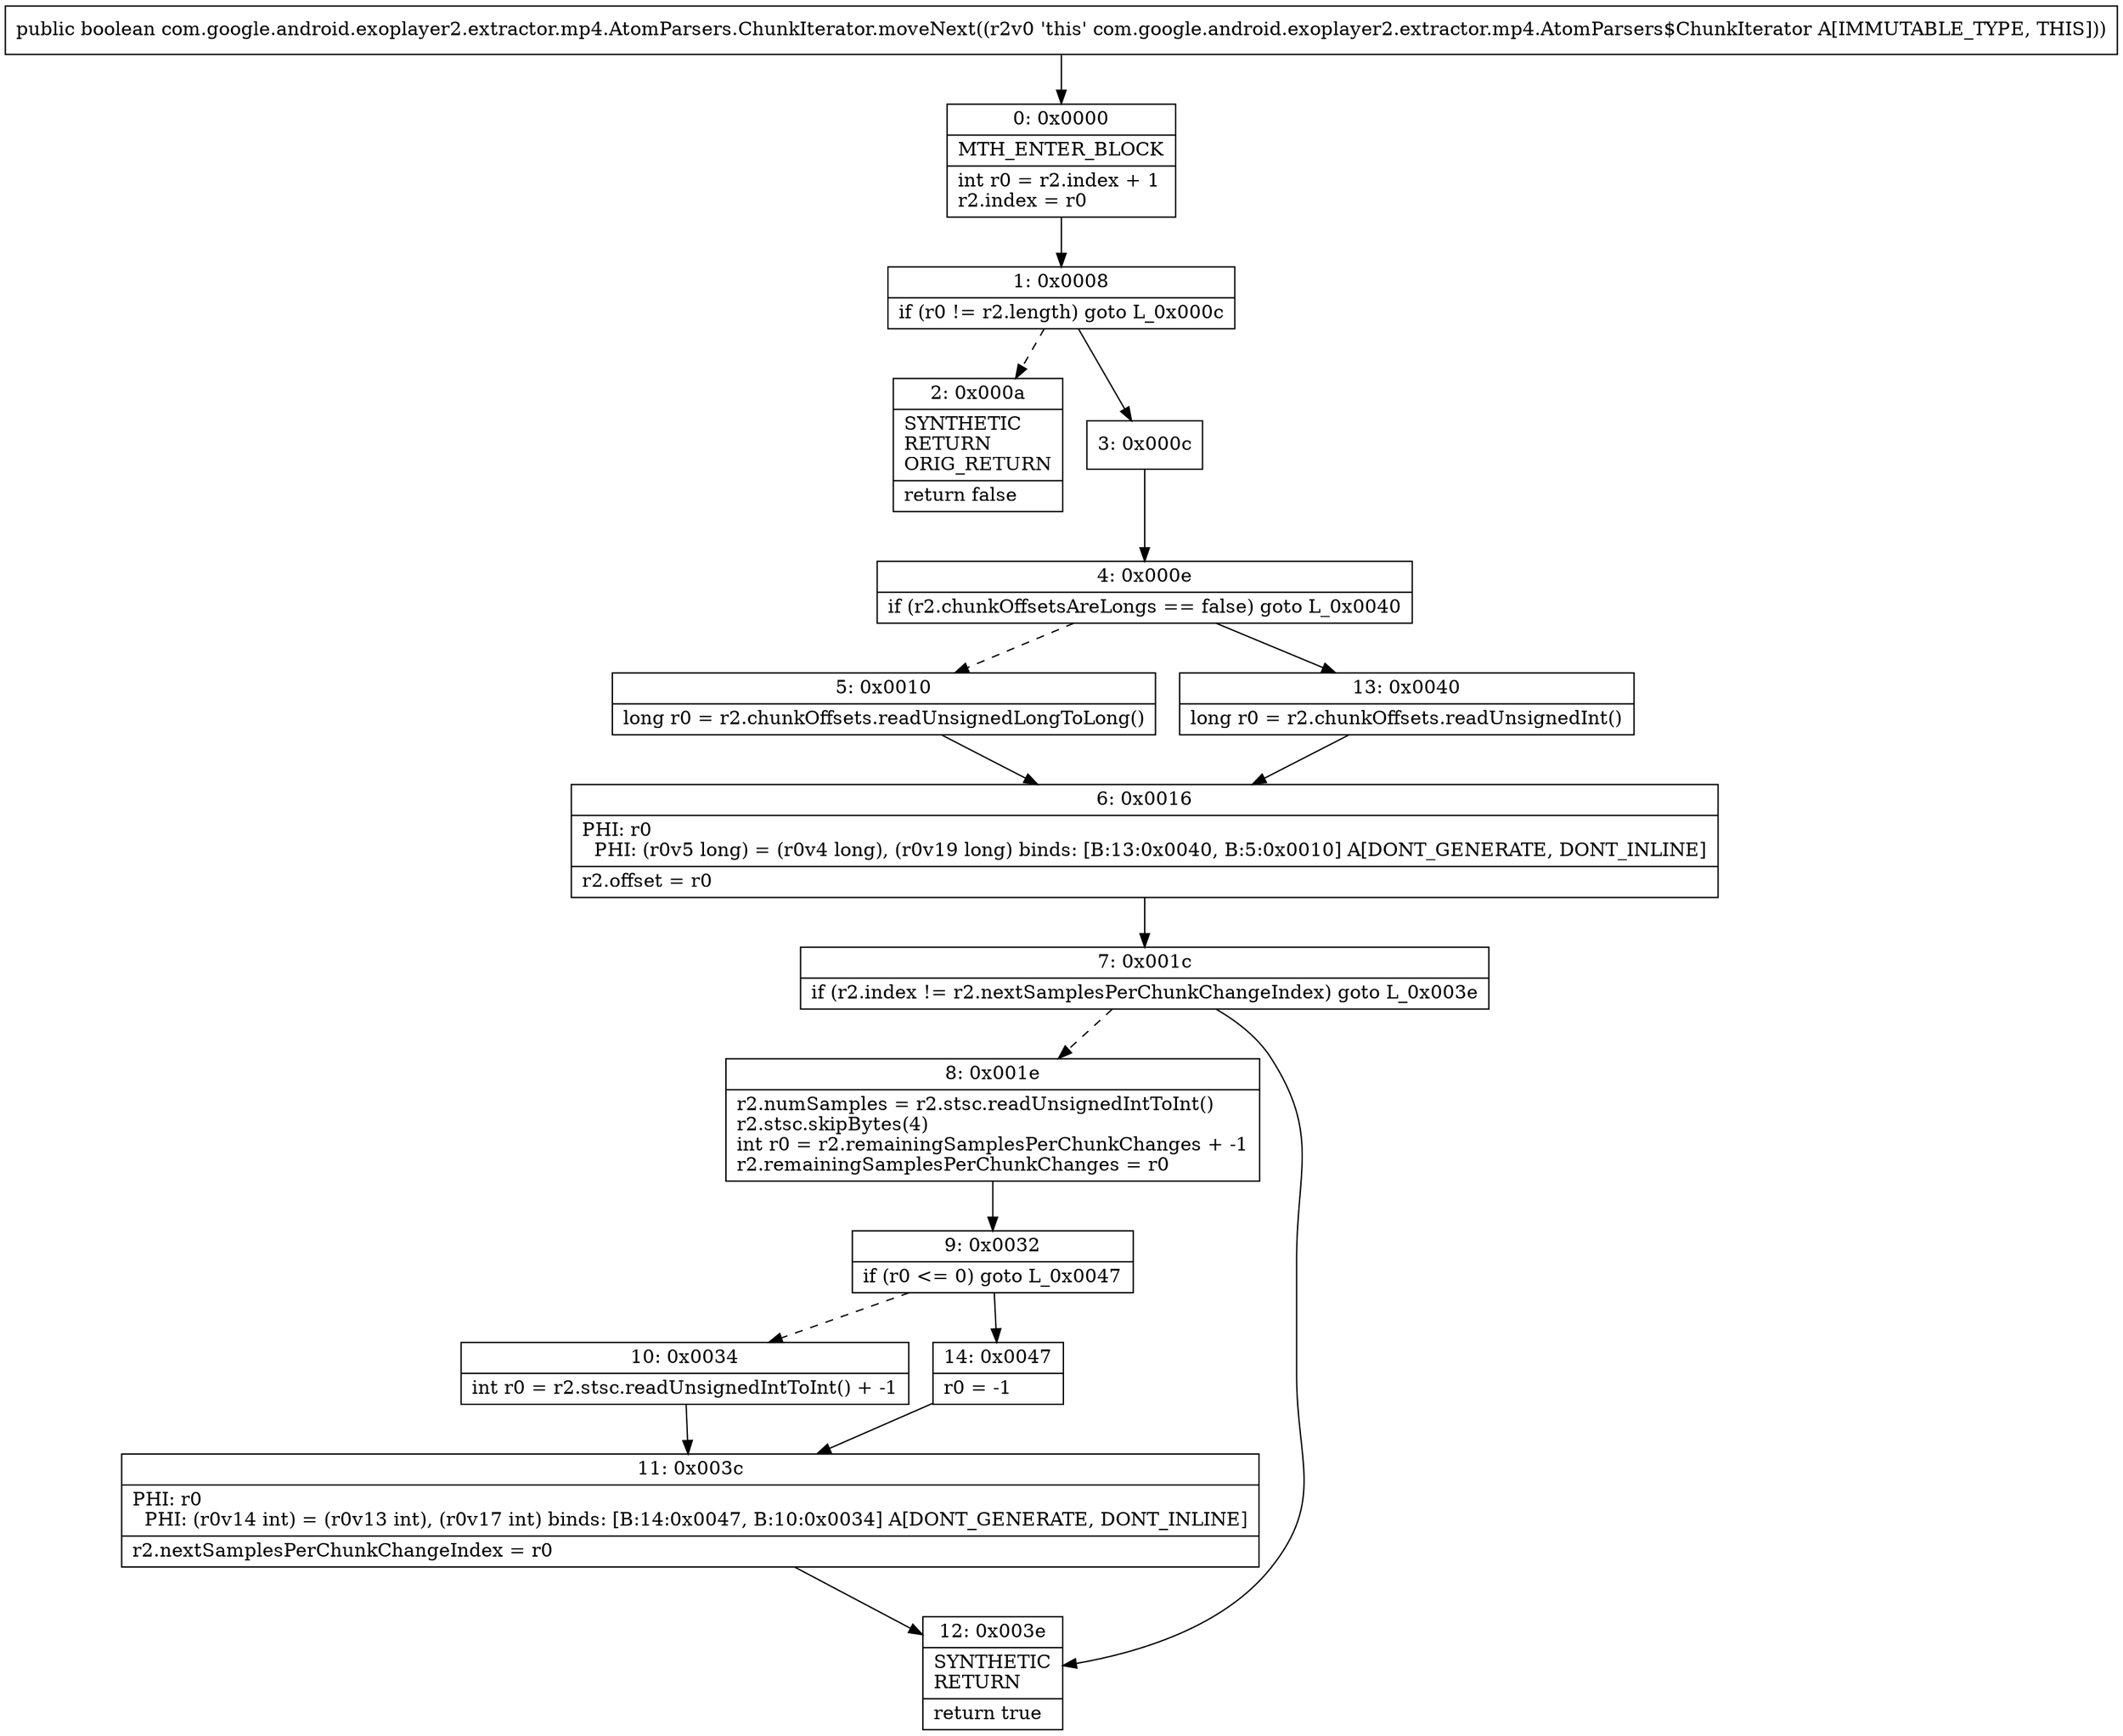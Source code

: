 digraph "CFG forcom.google.android.exoplayer2.extractor.mp4.AtomParsers.ChunkIterator.moveNext()Z" {
Node_0 [shape=record,label="{0\:\ 0x0000|MTH_ENTER_BLOCK\l|int r0 = r2.index + 1\lr2.index = r0\l}"];
Node_1 [shape=record,label="{1\:\ 0x0008|if (r0 != r2.length) goto L_0x000c\l}"];
Node_2 [shape=record,label="{2\:\ 0x000a|SYNTHETIC\lRETURN\lORIG_RETURN\l|return false\l}"];
Node_3 [shape=record,label="{3\:\ 0x000c}"];
Node_4 [shape=record,label="{4\:\ 0x000e|if (r2.chunkOffsetsAreLongs == false) goto L_0x0040\l}"];
Node_5 [shape=record,label="{5\:\ 0x0010|long r0 = r2.chunkOffsets.readUnsignedLongToLong()\l}"];
Node_6 [shape=record,label="{6\:\ 0x0016|PHI: r0 \l  PHI: (r0v5 long) = (r0v4 long), (r0v19 long) binds: [B:13:0x0040, B:5:0x0010] A[DONT_GENERATE, DONT_INLINE]\l|r2.offset = r0\l}"];
Node_7 [shape=record,label="{7\:\ 0x001c|if (r2.index != r2.nextSamplesPerChunkChangeIndex) goto L_0x003e\l}"];
Node_8 [shape=record,label="{8\:\ 0x001e|r2.numSamples = r2.stsc.readUnsignedIntToInt()\lr2.stsc.skipBytes(4)\lint r0 = r2.remainingSamplesPerChunkChanges + \-1\lr2.remainingSamplesPerChunkChanges = r0\l}"];
Node_9 [shape=record,label="{9\:\ 0x0032|if (r0 \<= 0) goto L_0x0047\l}"];
Node_10 [shape=record,label="{10\:\ 0x0034|int r0 = r2.stsc.readUnsignedIntToInt() + \-1\l}"];
Node_11 [shape=record,label="{11\:\ 0x003c|PHI: r0 \l  PHI: (r0v14 int) = (r0v13 int), (r0v17 int) binds: [B:14:0x0047, B:10:0x0034] A[DONT_GENERATE, DONT_INLINE]\l|r2.nextSamplesPerChunkChangeIndex = r0\l}"];
Node_12 [shape=record,label="{12\:\ 0x003e|SYNTHETIC\lRETURN\l|return true\l}"];
Node_13 [shape=record,label="{13\:\ 0x0040|long r0 = r2.chunkOffsets.readUnsignedInt()\l}"];
Node_14 [shape=record,label="{14\:\ 0x0047|r0 = \-1\l}"];
MethodNode[shape=record,label="{public boolean com.google.android.exoplayer2.extractor.mp4.AtomParsers.ChunkIterator.moveNext((r2v0 'this' com.google.android.exoplayer2.extractor.mp4.AtomParsers$ChunkIterator A[IMMUTABLE_TYPE, THIS])) }"];
MethodNode -> Node_0;
Node_0 -> Node_1;
Node_1 -> Node_2[style=dashed];
Node_1 -> Node_3;
Node_3 -> Node_4;
Node_4 -> Node_5[style=dashed];
Node_4 -> Node_13;
Node_5 -> Node_6;
Node_6 -> Node_7;
Node_7 -> Node_8[style=dashed];
Node_7 -> Node_12;
Node_8 -> Node_9;
Node_9 -> Node_10[style=dashed];
Node_9 -> Node_14;
Node_10 -> Node_11;
Node_11 -> Node_12;
Node_13 -> Node_6;
Node_14 -> Node_11;
}

